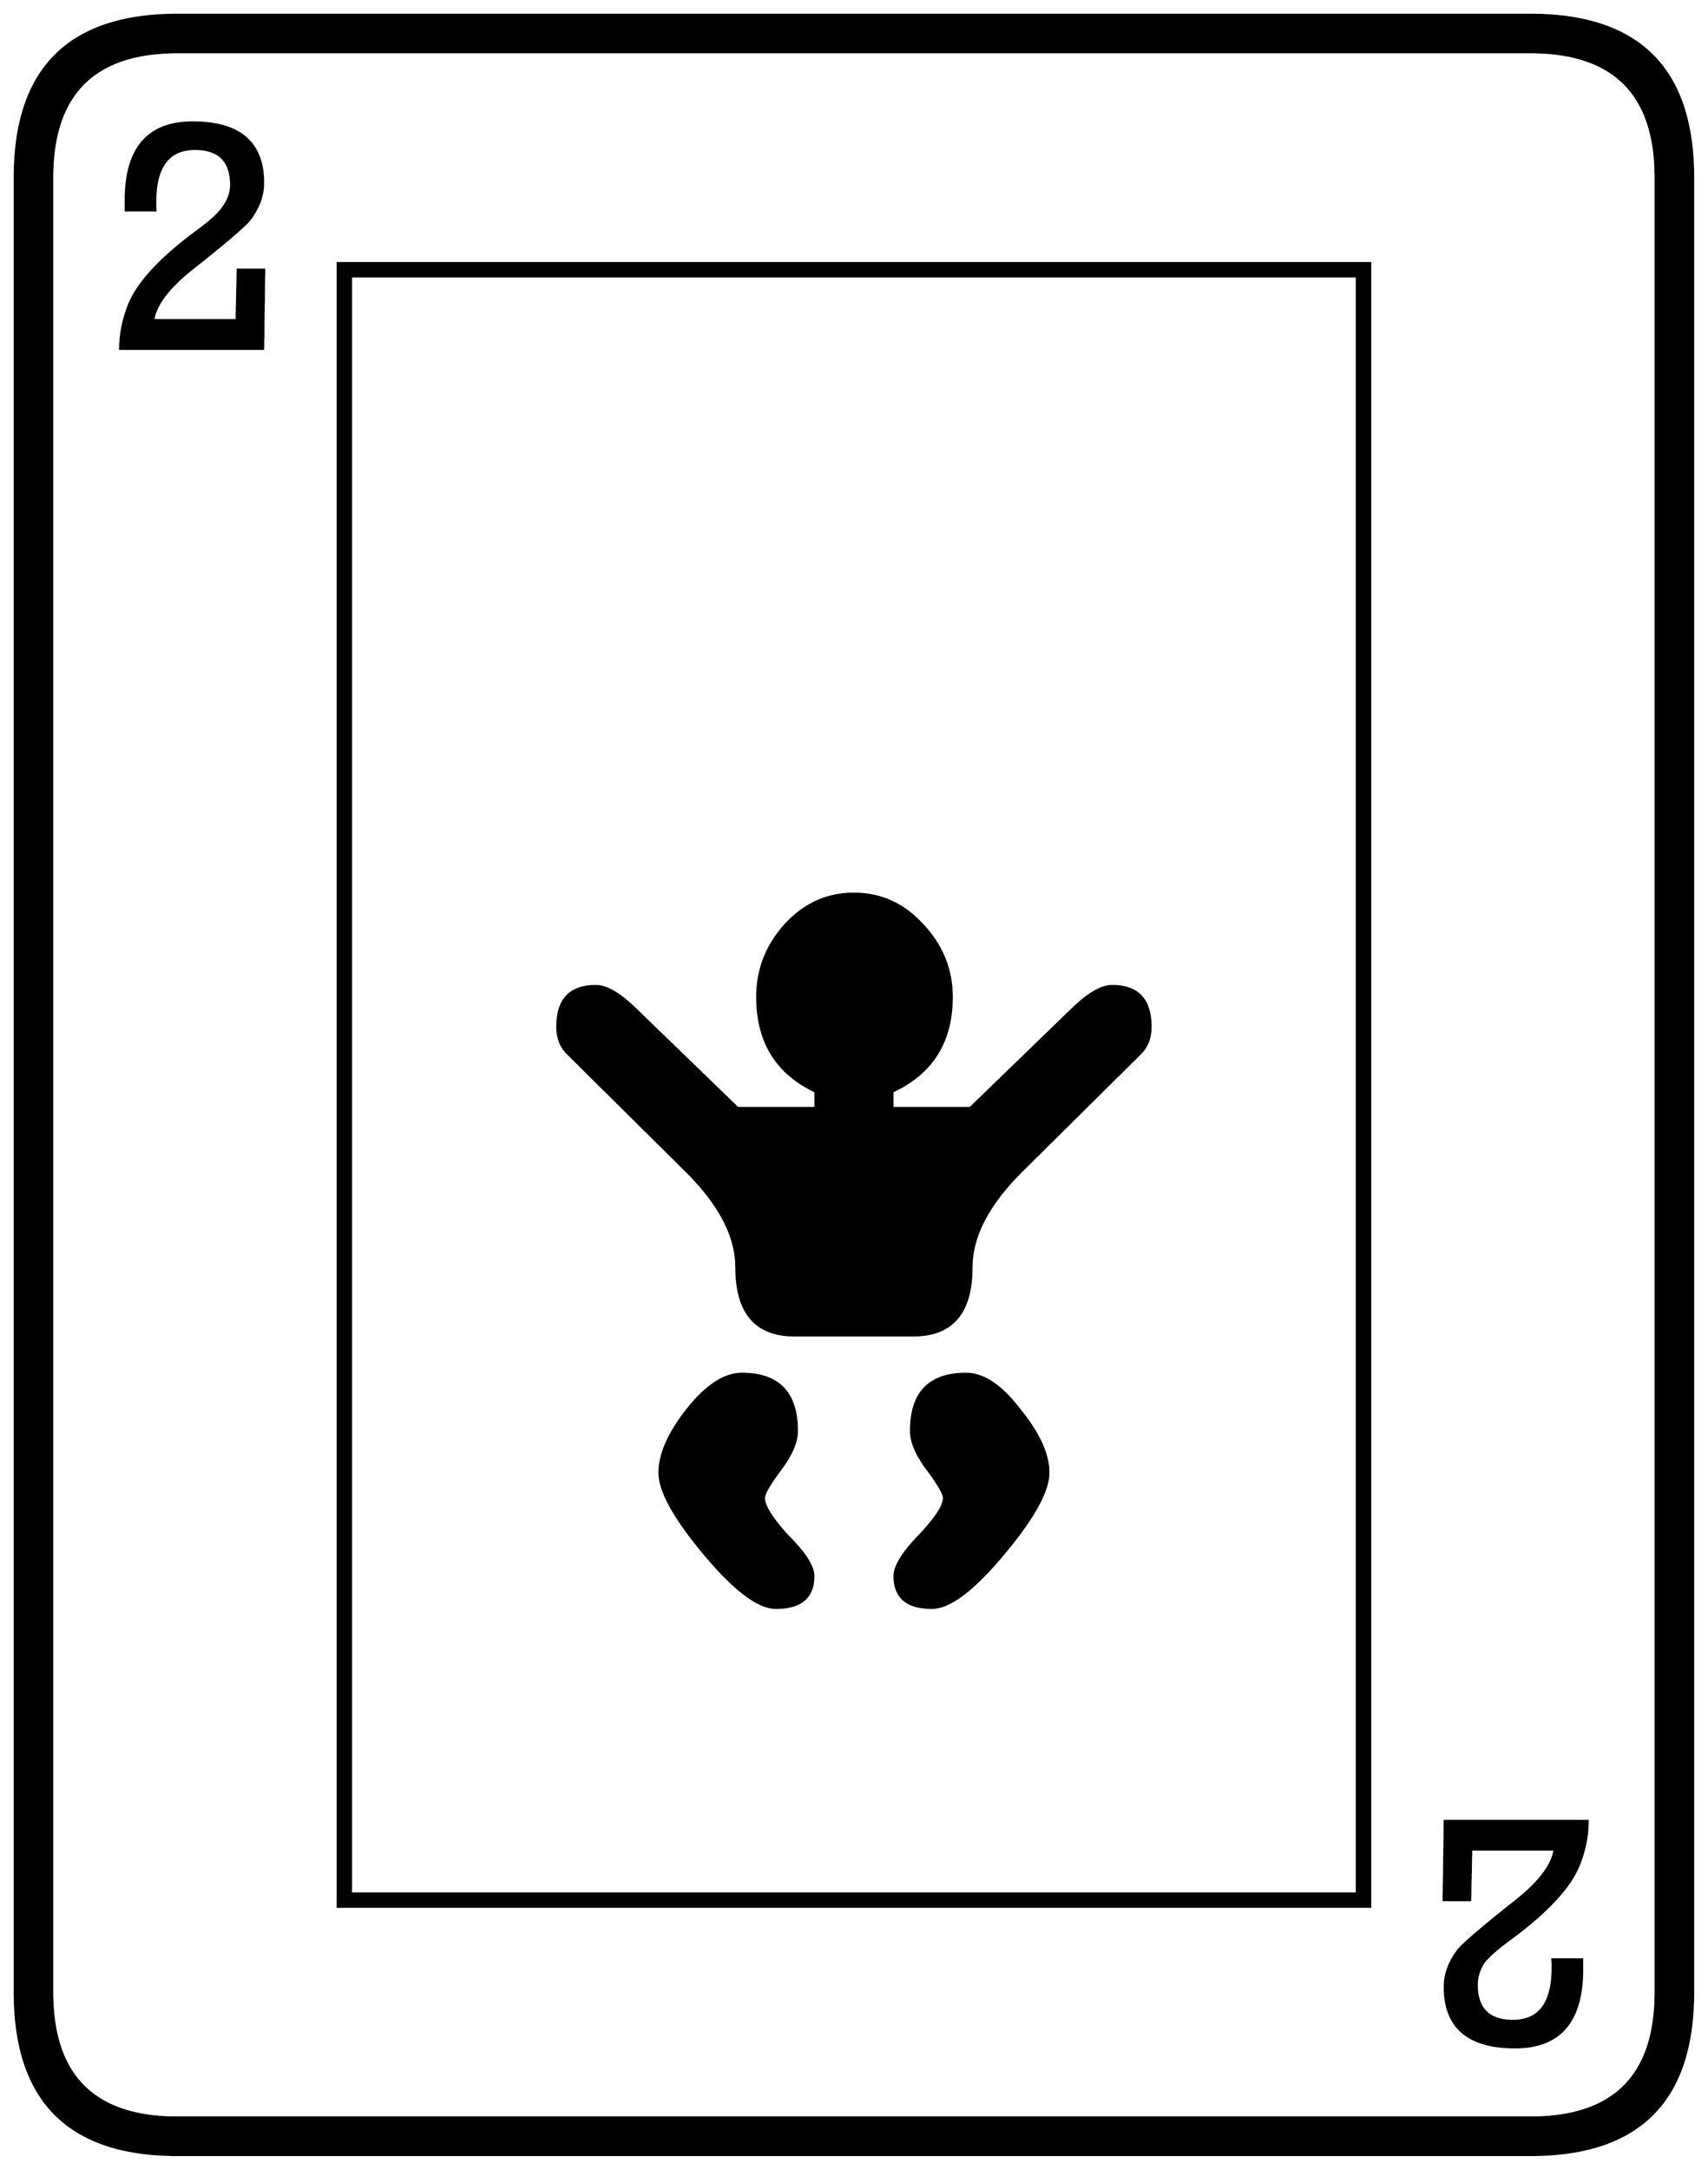 


\begin{tikzpicture}[y=0.80pt, x=0.80pt, yscale=-1.0, xscale=1.0, inner sep=0pt, outer sep=0pt]
\begin{scope}[shift={(100.0,1706.0)},nonzero rule]
  \path[draw=.,fill=.,line width=1.600pt] (1578.0,244.0) .. controls
    (1578.0,342.667) and (1528.667,392.0) .. (1430.0,392.0) --
    (198.0,392.0) .. controls (99.333,392.0) and (50.0,342.667) ..
    (50.0,244.0) -- (50.0,-1408.0) .. controls (50.0,-1506.667)
    and (99.333,-1556.0) .. (198.0,-1556.0) -- (1430.0,-1556.0) ..
    controls (1528.667,-1556.0) and (1578.0,-1506.667) ..
    (1578.0,-1408.0) -- (1578.0,244.0) -- cycle(1544.0,244.0) --
    (1544.0,-1408.0) .. controls (1544.0,-1484.0) and
    (1506.0,-1522.0) .. (1430.0,-1522.0) -- (198.0,-1522.0) ..
    controls (122.0,-1522.0) and (84.0,-1484.0) ..
    (84.0,-1408.0) -- (84.0,244.0) .. controls (84.0,320.0) and
    (122.0,358.0) .. (198.0,358.0) -- (1430.0,358.0) .. controls
    (1506.0,358.0) and (1544.0,320.0) .. (1544.0,244.0) --
    cycle(277.0,-1324.0) -- (276.0,-1252.0) -- (146.0,-1252.0)
    .. controls (146.0,-1265.333) and (148.667,-1278.667) ..
    (154.0,-1292.0) .. controls (162.0,-1312.0) and
    (182.667,-1334.333) .. (216.0,-1359.0) .. controls
    (228.0,-1367.667) and (236.0,-1375.0) .. (240.0,-1381.0) ..
    controls (244.667,-1387.667) and (247.0,-1394.333) ..
    (247.0,-1401.0) .. controls (247.0,-1423.0) and
    (236.0,-1434.0) .. (214.0,-1434.0) .. controls
    (188.0,-1434.0) and (176.0,-1415.333) .. (178.0,-1378.0) --
    (151.0,-1378.0) -- (151.0,-1387.0) .. controls
    (151.0,-1434.333) and (171.333,-1458.0) .. (212.0,-1458.0) ..
    controls (254.667,-1458.0) and (276.0,-1439.667) ..
    (276.0,-1403.0) .. controls (276.0,-1391.667) and
    (272.0,-1380.667) .. (264.0,-1370.0) .. controls
    (260.0,-1364.667) and (243.333,-1350.333) .. (214.0,-1327.0) ..
    controls (190.667,-1309.0) and (178.0,-1292.667) ..
    (176.0,-1278.0) -- (252.0,-1278.0) -- (253.0,-1324.0) --
    (277.0,-1324.0) -- cycle(1284.0,166.0) -- (344.0,166.0) --
    (344.0,-1330.0) -- (1284.0,-1330.0) -- (1284.0,166.0) --
    cycle(1482.0,88.0) .. controls (1482.0,101.333) and
    (1479.333,114.667) .. (1474.0,128.0) .. controls (1466.0,148.0)
    and (1445.333,170.333) .. (1412.0,195.0) .. controls
    (1400.0,203.667) and (1391.667,211.0) .. (1387.0,217.0) ..
    controls (1383.0,223.667) and (1381.0,230.333) .. (1381.0,237.0)
    .. controls (1381.0,259.0) and (1392.0,270.0) ..
    (1414.0,270.0) .. controls (1440.0,270.0) and (1452.0,251.333)
    .. (1450.0,214.0) -- (1477.0,214.0) -- (1477.0,223.0) ..
    controls (1477.0,270.333) and (1456.667,294.0) .. (1416.0,294.0)
    .. controls (1373.333,294.0) and (1352.0,275.667) ..
    (1352.0,239.0) .. controls (1352.0,227.667) and (1356.0,216.667)
    .. (1364.0,206.0) .. controls (1368.0,200.667) and
    (1384.667,186.333) .. (1414.0,163.0) .. controls (1437.333,145.0)
    and (1450.0,128.667) .. (1452.0,114.0) -- (1376.0,114.0) --
    (1375.0,160.0) -- (1351.0,160.0) -- (1352.0,88.0) --
    (1482.0,88.0) -- cycle(1272.0,154.0) -- (1272.0,-1318.0) --
    (356.0,-1318.0) -- (356.0,154.0) -- (1272.0,154.0) --
    cycle(1084.0,-635.0) .. controls (1084.0,-625.0) and
    (1081.0,-617.0) .. (1075.0,-611.0) -- (966.0,-503.0) ..
    controls (936.0,-473.0) and (921.0,-444.0) .. (921.0,-416.0)
    .. controls (921.0,-374.667) and (903.333,-354.0) ..
    (868.0,-354.0) -- (760.0,-354.0) .. controls (724.667,-354.0)
    and (707.0,-374.667) .. (707.0,-416.0) .. controls
    (707.0,-444.0) and (692.0,-473.0) .. (662.0,-503.0) --
    (553.0,-611.0) .. controls (547.0,-617.0) and (544.0,-625.0)
    .. (544.0,-635.0) .. controls (544.0,-659.667) and
    (555.667,-672.0) .. (579.0,-672.0) .. controls (588.333,-672.0)
    and (600.0,-665.333) .. (614.0,-652.0) -- (708.0,-561.0) --
    (779.0,-561.0) -- (779.0,-576.0) .. controls (743.667,-592.667)
    and (726.0,-621.333) .. (726.0,-662.0) .. controls
    (726.0,-686.667) and (734.333,-708.333) .. (751.0,-727.0) ..
    controls (768.333,-746.333) and (789.333,-756.0) .. (814.0,-756.0)
    .. controls (838.667,-756.0) and (859.667,-746.333) ..
    (877.0,-727.0) .. controls (894.333,-708.333) and (903.0,-686.667)
    .. (903.0,-662.0) .. controls (903.0,-621.333) and
    (885.0,-592.667) .. (849.0,-576.0) -- (849.0,-561.0) --
    (920.0,-561.0) -- (1014.0,-652.0) .. controls
    (1028.0,-665.333) and (1039.667,-672.0) .. (1049.0,-672.0) ..
    controls (1072.333,-672.0) and (1084.0,-659.667) ..
    (1084.0,-635.0) -- cycle(991.0,-229.0) .. controls
    (991.0,-212.333) and (977.333,-187.667) .. (950.0,-155.0) ..
    controls (922.667,-122.333) and (901.0,-106.0) .. (885.0,-106.0)
    .. controls (862.333,-106.0) and (851.0,-115.667) ..
    (851.0,-135.0) .. controls (851.0,-143.667) and (858.333,-155.667)
    .. (873.0,-171.0) .. controls (888.333,-187.0) and
    (896.0,-198.667) .. (896.0,-206.0) .. controls (896.0,-210.0)
    and (891.0,-218.667) .. (881.0,-232.0) .. controls
    (871.0,-245.333) and (866.0,-257.0) .. (866.0,-267.0) ..
    controls (866.0,-301.667) and (882.667,-319.0) .. (916.0,-319.0)
    .. controls (932.0,-319.0) and (948.333,-308.0) ..
    (965.0,-286.0) .. controls (982.333,-264.667) and (991.0,-245.667)
    .. (991.0,-229.0) -- cycle(777.0,-135.0) .. controls
    (777.0,-115.667) and (765.667,-106.0) .. (743.0,-106.0) ..
    controls (727.0,-106.0) and (705.333,-122.333) .. (678.0,-155.0)
    .. controls (650.667,-187.667) and (637.0,-212.333) ..
    (637.0,-229.0) .. controls (637.0,-245.667) and (645.333,-264.667)
    .. (662.0,-286.0) .. controls (679.333,-308.0) and
    (696.0,-319.0) .. (712.0,-319.0) .. controls (745.333,-319.0)
    and (762.0,-301.667) .. (762.0,-267.0) .. controls
    (762.0,-257.0) and (757.0,-245.333) .. (747.0,-232.0) ..
    controls (737.0,-218.667) and (732.0,-210.0) .. (732.0,-206.0)
    .. controls (732.0,-198.667) and (739.333,-187.0) ..
    (754.0,-171.0) .. controls (769.333,-155.667) and (777.0,-143.667)
    .. (777.0,-135.0) -- cycle;
\end{scope}

\end{tikzpicture}

